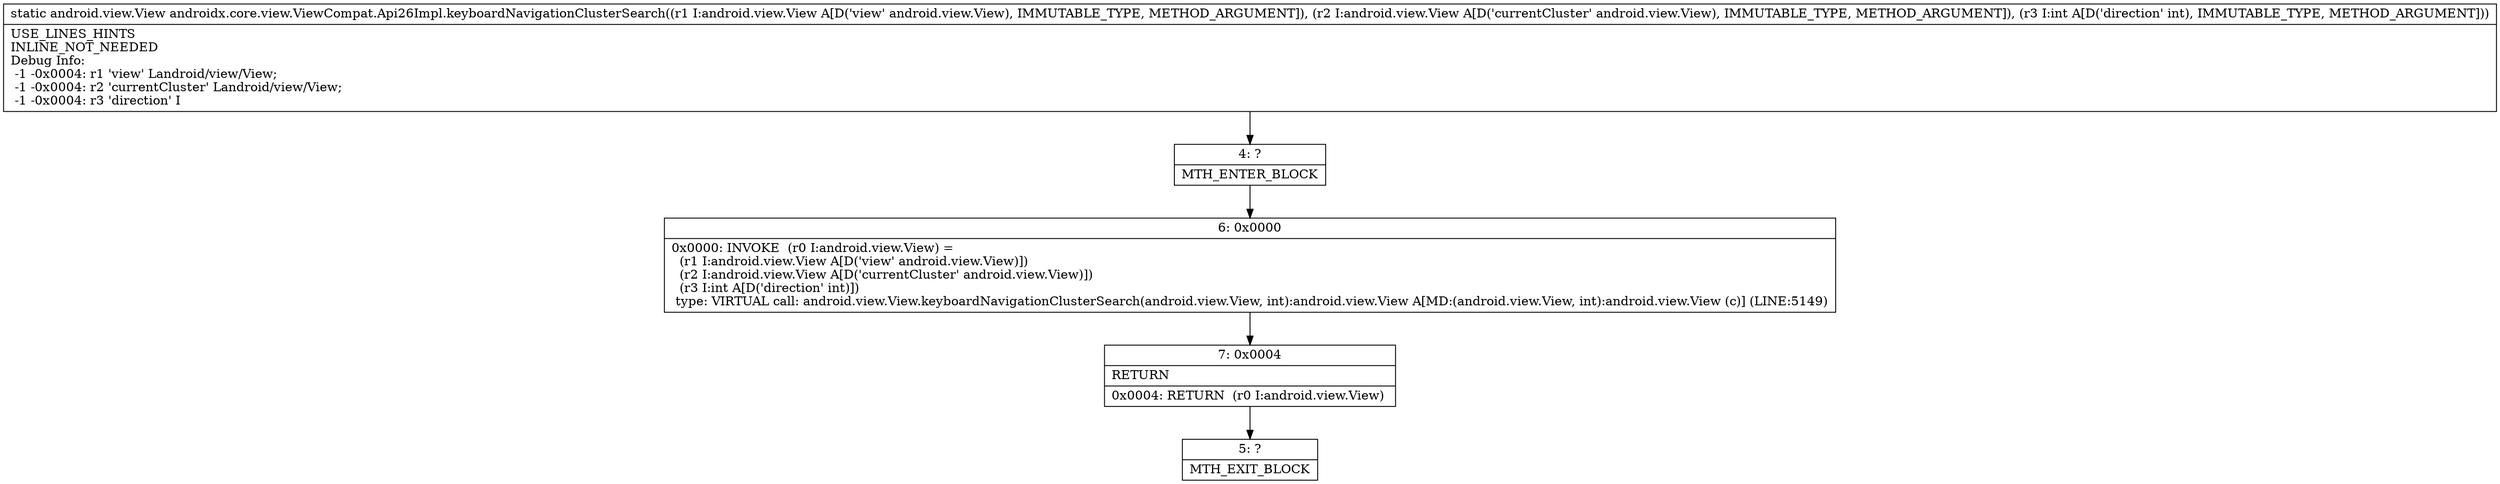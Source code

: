 digraph "CFG forandroidx.core.view.ViewCompat.Api26Impl.keyboardNavigationClusterSearch(Landroid\/view\/View;Landroid\/view\/View;I)Landroid\/view\/View;" {
Node_4 [shape=record,label="{4\:\ ?|MTH_ENTER_BLOCK\l}"];
Node_6 [shape=record,label="{6\:\ 0x0000|0x0000: INVOKE  (r0 I:android.view.View) = \l  (r1 I:android.view.View A[D('view' android.view.View)])\l  (r2 I:android.view.View A[D('currentCluster' android.view.View)])\l  (r3 I:int A[D('direction' int)])\l type: VIRTUAL call: android.view.View.keyboardNavigationClusterSearch(android.view.View, int):android.view.View A[MD:(android.view.View, int):android.view.View (c)] (LINE:5149)\l}"];
Node_7 [shape=record,label="{7\:\ 0x0004|RETURN\l|0x0004: RETURN  (r0 I:android.view.View) \l}"];
Node_5 [shape=record,label="{5\:\ ?|MTH_EXIT_BLOCK\l}"];
MethodNode[shape=record,label="{static android.view.View androidx.core.view.ViewCompat.Api26Impl.keyboardNavigationClusterSearch((r1 I:android.view.View A[D('view' android.view.View), IMMUTABLE_TYPE, METHOD_ARGUMENT]), (r2 I:android.view.View A[D('currentCluster' android.view.View), IMMUTABLE_TYPE, METHOD_ARGUMENT]), (r3 I:int A[D('direction' int), IMMUTABLE_TYPE, METHOD_ARGUMENT]))  | USE_LINES_HINTS\lINLINE_NOT_NEEDED\lDebug Info:\l  \-1 \-0x0004: r1 'view' Landroid\/view\/View;\l  \-1 \-0x0004: r2 'currentCluster' Landroid\/view\/View;\l  \-1 \-0x0004: r3 'direction' I\l}"];
MethodNode -> Node_4;Node_4 -> Node_6;
Node_6 -> Node_7;
Node_7 -> Node_5;
}

